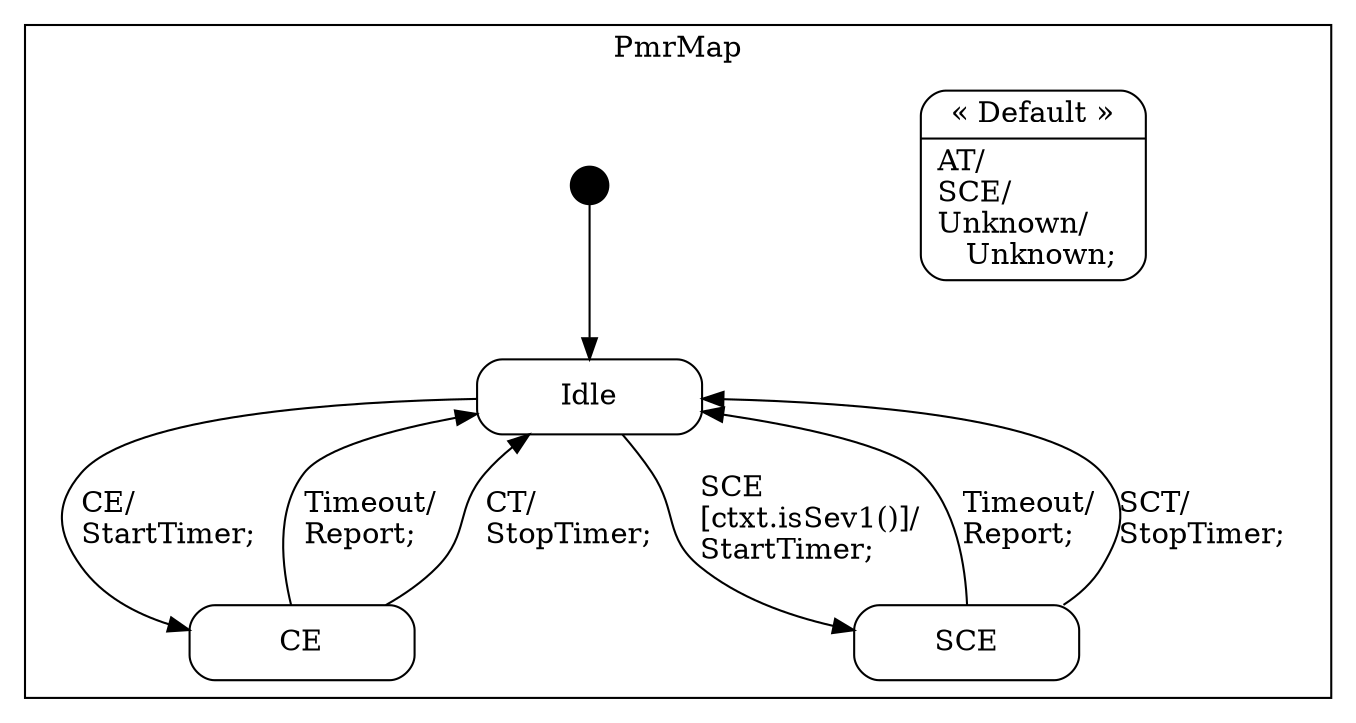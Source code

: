 digraph PmrClass {

    node
        [shape=Mrecord width=1.5];

    subgraph cluster_PmrMap {

        label="PmrMap";

        //
        // States (Nodes)
        //

        "PmrMap::Idle"
            [label="{Idle}"];

        "PmrMap::CE"
            [label="{CE}"];

        "PmrMap::SCE"
            [label="{SCE}"];

        "PmrMap::DefaultState"
            [label="{&laquo; Default &raquo;|AT/\lSCE/\lUnknown/\l&nbsp;&nbsp;&nbsp;Unknown;\l}"];

        "%start"
            [label="" shape=circle style=filled fillcolor=black width=0.25];

        //
        // Transitions (Edges)
        //

        "PmrMap::Idle" -> "PmrMap::CE"
            [label="CE/\lStartTimer;\l"];

        "PmrMap::Idle" -> "PmrMap::SCE"
            [label="SCE\l\[ctxt.isSev1()\]/\lStartTimer;\l"];

        "PmrMap::CE" -> "PmrMap::Idle"
            [label="Timeout/\lReport;\l"];

        "PmrMap::CE" -> "PmrMap::Idle"
            [label="CT/\lStopTimer;\l"];

        "PmrMap::SCE" -> "PmrMap::Idle"
            [label="Timeout/\lReport;\l"];

        "PmrMap::SCE" -> "PmrMap::Idle"
            [label="SCT/\lStopTimer;\l"];

        "%start" -> "PmrMap::Idle"
    }

}
